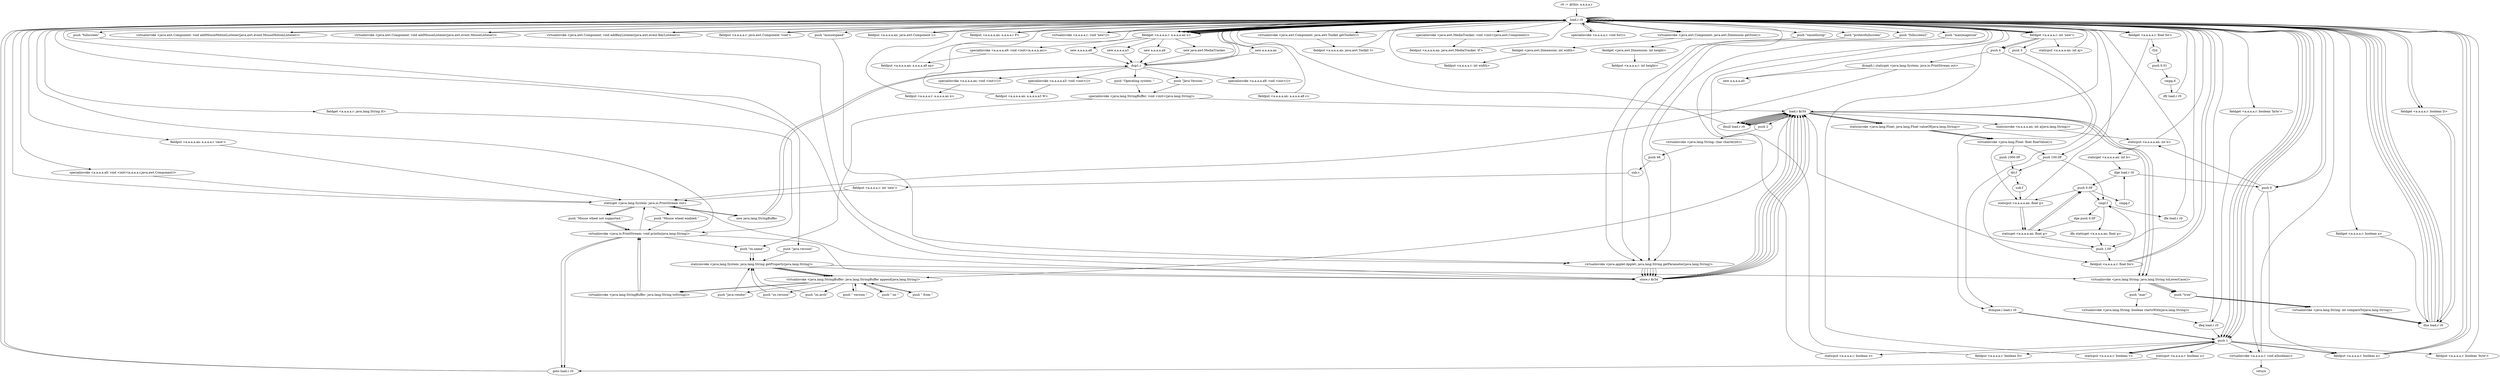 digraph "" {
    "r0 := @this: a.a.a.a.r"
    "load.r r0"
    "r0 := @this: a.a.a.a.r"->"load.r r0";
    "new a.a.a.a.an"
    "load.r r0"->"new a.a.a.a.an";
    "dup1.r"
    "new a.a.a.a.an"->"dup1.r";
    "specialinvoke <a.a.a.a.an: void <init>()>"
    "dup1.r"->"specialinvoke <a.a.a.a.an: void <init>()>";
    "fieldput <a.a.a.a.r: a.a.a.a.an n>"
    "specialinvoke <a.a.a.a.an: void <init>()>"->"fieldput <a.a.a.a.r: a.a.a.a.an n>";
    "fieldput <a.a.a.a.r: a.a.a.a.an n>"->"load.r r0";
    "fieldget <a.a.a.a.r: a.a.a.a.an n>"
    "load.r r0"->"fieldget <a.a.a.a.r: a.a.a.a.an n>";
    "fieldget <a.a.a.a.r: a.a.a.a.an n>"->"load.r r0";
    "fieldput <a.a.a.a.an: a.a.a.a.r 'case'>"
    "load.r r0"->"fieldput <a.a.a.a.an: a.a.a.a.r 'case'>";
    "staticget <java.lang.System: java.io.PrintStream out>"
    "fieldput <a.a.a.a.an: a.a.a.a.r 'case'>"->"staticget <java.lang.System: java.io.PrintStream out>";
    "staticget <java.lang.System: java.io.PrintStream out>"->"load.r r0";
    "fieldget <a.a.a.a.r: java.lang.String H>"
    "load.r r0"->"fieldget <a.a.a.a.r: java.lang.String H>";
    "virtualinvoke <java.io.PrintStream: void println(java.lang.String)>"
    "fieldget <a.a.a.a.r: java.lang.String H>"->"virtualinvoke <java.io.PrintStream: void println(java.lang.String)>";
    "virtualinvoke <java.io.PrintStream: void println(java.lang.String)>"->"load.r r0";
    "push \"java.version\""
    "load.r r0"->"push \"java.version\"";
    "staticinvoke <java.lang.System: java.lang.String getProperty(java.lang.String)>"
    "push \"java.version\""->"staticinvoke <java.lang.System: java.lang.String getProperty(java.lang.String)>";
    "store.r $r34"
    "staticinvoke <java.lang.System: java.lang.String getProperty(java.lang.String)>"->"store.r $r34";
    "load.r $r34"
    "store.r $r34"->"load.r $r34";
    "push 2"
    "load.r $r34"->"push 2";
    "virtualinvoke <java.lang.String: char charAt(int)>"
    "push 2"->"virtualinvoke <java.lang.String: char charAt(int)>";
    "push 48"
    "virtualinvoke <java.lang.String: char charAt(int)>"->"push 48";
    "sub.c"
    "push 48"->"sub.c";
    "fieldput <a.a.a.a.r: int 'new'>"
    "sub.c"->"fieldput <a.a.a.a.r: int 'new'>";
    "fieldput <a.a.a.a.r: int 'new'>"->"staticget <java.lang.System: java.io.PrintStream out>";
    "new java.lang.StringBuffer"
    "staticget <java.lang.System: java.io.PrintStream out>"->"new java.lang.StringBuffer";
    "new java.lang.StringBuffer"->"dup1.r";
    "push \"Java Version: \""
    "dup1.r"->"push \"Java Version: \"";
    "specialinvoke <java.lang.StringBuffer: void <init>(java.lang.String)>"
    "push \"Java Version: \""->"specialinvoke <java.lang.StringBuffer: void <init>(java.lang.String)>";
    "specialinvoke <java.lang.StringBuffer: void <init>(java.lang.String)>"->"load.r $r34";
    "virtualinvoke <java.lang.StringBuffer: java.lang.StringBuffer append(java.lang.String)>"
    "load.r $r34"->"virtualinvoke <java.lang.StringBuffer: java.lang.StringBuffer append(java.lang.String)>";
    "push \" from \""
    "virtualinvoke <java.lang.StringBuffer: java.lang.StringBuffer append(java.lang.String)>"->"push \" from \"";
    "push \" from \""->"virtualinvoke <java.lang.StringBuffer: java.lang.StringBuffer append(java.lang.String)>";
    "push \"java.vendor\""
    "virtualinvoke <java.lang.StringBuffer: java.lang.StringBuffer append(java.lang.String)>"->"push \"java.vendor\"";
    "push \"java.vendor\""->"staticinvoke <java.lang.System: java.lang.String getProperty(java.lang.String)>";
    "staticinvoke <java.lang.System: java.lang.String getProperty(java.lang.String)>"->"virtualinvoke <java.lang.StringBuffer: java.lang.StringBuffer append(java.lang.String)>";
    "virtualinvoke <java.lang.StringBuffer: java.lang.String toString()>"
    "virtualinvoke <java.lang.StringBuffer: java.lang.StringBuffer append(java.lang.String)>"->"virtualinvoke <java.lang.StringBuffer: java.lang.String toString()>";
    "virtualinvoke <java.lang.StringBuffer: java.lang.String toString()>"->"virtualinvoke <java.io.PrintStream: void println(java.lang.String)>";
    "virtualinvoke <java.io.PrintStream: void println(java.lang.String)>"->"staticget <java.lang.System: java.io.PrintStream out>";
    "staticget <java.lang.System: java.io.PrintStream out>"->"new java.lang.StringBuffer";
    "new java.lang.StringBuffer"->"dup1.r";
    "push \"Operating system: \""
    "dup1.r"->"push \"Operating system: \"";
    "push \"Operating system: \""->"specialinvoke <java.lang.StringBuffer: void <init>(java.lang.String)>";
    "push \"os.name\""
    "specialinvoke <java.lang.StringBuffer: void <init>(java.lang.String)>"->"push \"os.name\"";
    "push \"os.name\""->"staticinvoke <java.lang.System: java.lang.String getProperty(java.lang.String)>";
    "staticinvoke <java.lang.System: java.lang.String getProperty(java.lang.String)>"->"virtualinvoke <java.lang.StringBuffer: java.lang.StringBuffer append(java.lang.String)>";
    "push \" version \""
    "virtualinvoke <java.lang.StringBuffer: java.lang.StringBuffer append(java.lang.String)>"->"push \" version \"";
    "push \" version \""->"virtualinvoke <java.lang.StringBuffer: java.lang.StringBuffer append(java.lang.String)>";
    "push \"os.version\""
    "virtualinvoke <java.lang.StringBuffer: java.lang.StringBuffer append(java.lang.String)>"->"push \"os.version\"";
    "push \"os.version\""->"staticinvoke <java.lang.System: java.lang.String getProperty(java.lang.String)>";
    "staticinvoke <java.lang.System: java.lang.String getProperty(java.lang.String)>"->"virtualinvoke <java.lang.StringBuffer: java.lang.StringBuffer append(java.lang.String)>";
    "push \" on \""
    "virtualinvoke <java.lang.StringBuffer: java.lang.StringBuffer append(java.lang.String)>"->"push \" on \"";
    "push \" on \""->"virtualinvoke <java.lang.StringBuffer: java.lang.StringBuffer append(java.lang.String)>";
    "push \"os.arch\""
    "virtualinvoke <java.lang.StringBuffer: java.lang.StringBuffer append(java.lang.String)>"->"push \"os.arch\"";
    "push \"os.arch\""->"staticinvoke <java.lang.System: java.lang.String getProperty(java.lang.String)>";
    "staticinvoke <java.lang.System: java.lang.String getProperty(java.lang.String)>"->"virtualinvoke <java.lang.StringBuffer: java.lang.StringBuffer append(java.lang.String)>";
    "virtualinvoke <java.lang.StringBuffer: java.lang.StringBuffer append(java.lang.String)>"->"virtualinvoke <java.lang.StringBuffer: java.lang.String toString()>";
    "virtualinvoke <java.lang.StringBuffer: java.lang.String toString()>"->"virtualinvoke <java.io.PrintStream: void println(java.lang.String)>";
    "virtualinvoke <java.io.PrintStream: void println(java.lang.String)>"->"push \"os.name\"";
    "push \"os.name\""->"staticinvoke <java.lang.System: java.lang.String getProperty(java.lang.String)>";
    "virtualinvoke <java.lang.String: java.lang.String toLowerCase()>"
    "staticinvoke <java.lang.System: java.lang.String getProperty(java.lang.String)>"->"virtualinvoke <java.lang.String: java.lang.String toLowerCase()>";
    "push \"mac\""
    "virtualinvoke <java.lang.String: java.lang.String toLowerCase()>"->"push \"mac\"";
    "virtualinvoke <java.lang.String: boolean startsWith(java.lang.String)>"
    "push \"mac\""->"virtualinvoke <java.lang.String: boolean startsWith(java.lang.String)>";
    "ifeq load.r r0"
    "virtualinvoke <java.lang.String: boolean startsWith(java.lang.String)>"->"ifeq load.r r0";
    "push 1"
    "ifeq load.r r0"->"push 1";
    "staticput <a.a.a.a.r: boolean z>"
    "push 1"->"staticput <a.a.a.a.r: boolean z>";
    "staticput <a.a.a.a.r: boolean z>"->"load.r r0";
    "fieldget <a.a.a.a.r: int 'new'>"
    "load.r r0"->"fieldget <a.a.a.a.r: int 'new'>";
    "push 3"
    "fieldget <a.a.a.a.r: int 'new'>"->"push 3";
    "ifcmpne.i load.r r0"
    "push 3"->"ifcmpne.i load.r r0";
    "ifcmpne.i load.r r0"->"push 1";
    "staticput <a.a.a.a.r: boolean v>"
    "push 1"->"staticput <a.a.a.a.r: boolean v>";
    "staticput <a.a.a.a.r: boolean v>"->"load.r r0";
    "load.r r0"->"fieldget <a.a.a.a.r: int 'new'>";
    "push 4"
    "fieldget <a.a.a.a.r: int 'new'>"->"push 4";
    "push 4"->"ifcmpne.i load.r r0";
    "ifcmpne.i load.r r0"->"push 1";
    "push 1"->"staticput <a.a.a.a.r: boolean v>";
    "staticput <a.a.a.a.r: boolean v>"->"push 1";
    "staticput <a.a.a.a.r: boolean u>"
    "push 1"->"staticput <a.a.a.a.r: boolean u>";
    "goto load.r r0"
    "staticput <a.a.a.a.r: boolean u>"->"goto load.r r0";
    "goto load.r r0"->"load.r r0";
    "load.r r0"->"load.r r0";
    "virtualinvoke <java.awt.Component: void addMouseMotionListener(java.awt.event.MouseMotionListener)>"
    "load.r r0"->"virtualinvoke <java.awt.Component: void addMouseMotionListener(java.awt.event.MouseMotionListener)>";
    "virtualinvoke <java.awt.Component: void addMouseMotionListener(java.awt.event.MouseMotionListener)>"->"load.r r0";
    "load.r r0"->"load.r r0";
    "virtualinvoke <java.awt.Component: void addMouseListener(java.awt.event.MouseListener)>"
    "load.r r0"->"virtualinvoke <java.awt.Component: void addMouseListener(java.awt.event.MouseListener)>";
    "virtualinvoke <java.awt.Component: void addMouseListener(java.awt.event.MouseListener)>"->"load.r r0";
    "load.r r0"->"load.r r0";
    "virtualinvoke <java.awt.Component: void addKeyListener(java.awt.event.KeyListener)>"
    "load.r r0"->"virtualinvoke <java.awt.Component: void addKeyListener(java.awt.event.KeyListener)>";
    "virtualinvoke <java.awt.Component: void addKeyListener(java.awt.event.KeyListener)>"->"load.r r0";
    "load.r r0"->"load.r r0";
    "fieldput <a.a.a.a.r: java.awt.Component 'void'>"
    "load.r r0"->"fieldput <a.a.a.a.r: java.awt.Component 'void'>";
    "fieldput <a.a.a.a.r: java.awt.Component 'void'>"->"load.r r0";
    "load.r r0"->"load.r r0";
    "virtualinvoke <java.awt.Component: java.awt.Dimension getSize()>"
    "load.r r0"->"virtualinvoke <java.awt.Component: java.awt.Dimension getSize()>";
    "fieldget <java.awt.Dimension: int width>"
    "virtualinvoke <java.awt.Component: java.awt.Dimension getSize()>"->"fieldget <java.awt.Dimension: int width>";
    "fieldput <a.a.a.a.r: int width>"
    "fieldget <java.awt.Dimension: int width>"->"fieldput <a.a.a.a.r: int width>";
    "fieldput <a.a.a.a.r: int width>"->"load.r r0";
    "load.r r0"->"load.r r0";
    "load.r r0"->"virtualinvoke <java.awt.Component: java.awt.Dimension getSize()>";
    "fieldget <java.awt.Dimension: int height>"
    "virtualinvoke <java.awt.Component: java.awt.Dimension getSize()>"->"fieldget <java.awt.Dimension: int height>";
    "fieldput <a.a.a.a.r: int height>"
    "fieldget <java.awt.Dimension: int height>"->"fieldput <a.a.a.a.r: int height>";
    "fieldput <a.a.a.a.r: int height>"->"load.r r0";
    "load.r r0"->"fieldget <a.a.a.a.r: a.a.a.a.an n>";
    "fieldget <a.a.a.a.r: a.a.a.a.an n>"->"load.r r0";
    "fieldput <a.a.a.a.an: java.awt.Component L>"
    "load.r r0"->"fieldput <a.a.a.a.an: java.awt.Component L>";
    "fieldput <a.a.a.a.an: java.awt.Component L>"->"load.r r0";
    "load.r r0"->"fieldget <a.a.a.a.r: a.a.a.a.an n>";
    "fieldget <a.a.a.a.r: a.a.a.a.an n>"->"load.r r0";
    "virtualinvoke <java.awt.Component: java.awt.Toolkit getToolkit()>"
    "load.r r0"->"virtualinvoke <java.awt.Component: java.awt.Toolkit getToolkit()>";
    "fieldput <a.a.a.a.an: java.awt.Toolkit I>"
    "virtualinvoke <java.awt.Component: java.awt.Toolkit getToolkit()>"->"fieldput <a.a.a.a.an: java.awt.Toolkit I>";
    "fieldput <a.a.a.a.an: java.awt.Toolkit I>"->"load.r r0";
    "load.r r0"->"fieldget <a.a.a.a.r: a.a.a.a.an n>";
    "new a.a.a.a.a3"
    "fieldget <a.a.a.a.r: a.a.a.a.an n>"->"new a.a.a.a.a3";
    "new a.a.a.a.a3"->"dup1.r";
    "specialinvoke <a.a.a.a.a3: void <init>()>"
    "dup1.r"->"specialinvoke <a.a.a.a.a3: void <init>()>";
    "fieldput <a.a.a.a.an: a.a.a.a.a3 W>"
    "specialinvoke <a.a.a.a.a3: void <init>()>"->"fieldput <a.a.a.a.an: a.a.a.a.a3 W>";
    "fieldput <a.a.a.a.an: a.a.a.a.a3 W>"->"load.r r0";
    "load.r r0"->"fieldget <a.a.a.a.r: a.a.a.a.an n>";
    "new a.a.a.a.a9"
    "fieldget <a.a.a.a.r: a.a.a.a.an n>"->"new a.a.a.a.a9";
    "new a.a.a.a.a9"->"dup1.r";
    "dup1.r"->"load.r r0";
    "load.r r0"->"fieldget <a.a.a.a.r: a.a.a.a.an n>";
    "specialinvoke <a.a.a.a.a9: void <init>(a.a.a.a.an)>"
    "fieldget <a.a.a.a.r: a.a.a.a.an n>"->"specialinvoke <a.a.a.a.a9: void <init>(a.a.a.a.an)>";
    "fieldput <a.a.a.a.an: a.a.a.a.a9 aa>"
    "specialinvoke <a.a.a.a.a9: void <init>(a.a.a.a.an)>"->"fieldput <a.a.a.a.an: a.a.a.a.a9 aa>";
    "fieldput <a.a.a.a.an: a.a.a.a.a9 aa>"->"load.r r0";
    "load.r r0"->"fieldget <a.a.a.a.r: a.a.a.a.an n>";
    "fieldget <a.a.a.a.r: a.a.a.a.an n>"->"load.r r0";
    "fieldput <a.a.a.a.an: a.a.a.a.r P>"
    "load.r r0"->"fieldput <a.a.a.a.an: a.a.a.a.r P>";
    "fieldput <a.a.a.a.an: a.a.a.a.r P>"->"load.r r0";
    "load.r r0"->"fieldget <a.a.a.a.r: a.a.a.a.an n>";
    "new java.awt.MediaTracker"
    "fieldget <a.a.a.a.r: a.a.a.a.an n>"->"new java.awt.MediaTracker";
    "new java.awt.MediaTracker"->"dup1.r";
    "dup1.r"->"load.r r0";
    "specialinvoke <java.awt.MediaTracker: void <init>(java.awt.Component)>"
    "load.r r0"->"specialinvoke <java.awt.MediaTracker: void <init>(java.awt.Component)>";
    "fieldput <a.a.a.a.an: java.awt.MediaTracker 'if'>"
    "specialinvoke <java.awt.MediaTracker: void <init>(java.awt.Component)>"->"fieldput <a.a.a.a.an: java.awt.MediaTracker 'if'>";
    "fieldput <a.a.a.a.an: java.awt.MediaTracker 'if'>"->"load.r r0";
    "load.r r0"->"fieldget <a.a.a.a.r: a.a.a.a.an n>";
    "new a.a.a.a.a8"
    "fieldget <a.a.a.a.r: a.a.a.a.an n>"->"new a.a.a.a.a8";
    "new a.a.a.a.a8"->"dup1.r";
    "specialinvoke <a.a.a.a.a8: void <init>()>"
    "dup1.r"->"specialinvoke <a.a.a.a.a8: void <init>()>";
    "fieldput <a.a.a.a.an: a.a.a.a.a8 s>"
    "specialinvoke <a.a.a.a.a8: void <init>()>"->"fieldput <a.a.a.a.an: a.a.a.a.a8 s>";
    "fieldput <a.a.a.a.an: a.a.a.a.a8 s>"->"load.r r0";
    "load.r r0"->"fieldget <a.a.a.a.r: int 'new'>";
    "staticput <a.a.a.a.an: int aj>"
    "fieldget <a.a.a.a.r: int 'new'>"->"staticput <a.a.a.a.an: int aj>";
    "staticput <a.a.a.a.an: int aj>"->"load.r r0";
    "virtualinvoke <a.a.a.a.r: void 'new'()>"
    "load.r r0"->"virtualinvoke <a.a.a.a.r: void 'new'()>";
    "virtualinvoke <a.a.a.a.r: void 'new'()>"->"load.r r0";
    "push \"maximagesize\""
    "load.r r0"->"push \"maximagesize\"";
    "virtualinvoke <java.applet.Applet: java.lang.String getParameter(java.lang.String)>"
    "push \"maximagesize\""->"virtualinvoke <java.applet.Applet: java.lang.String getParameter(java.lang.String)>";
    "virtualinvoke <java.applet.Applet: java.lang.String getParameter(java.lang.String)>"->"store.r $r34";
    "store.r $r34"->"load.r $r34";
    "ifnull load.r r0"
    "load.r $r34"->"ifnull load.r r0";
    "ifnull load.r r0"->"load.r $r34";
    "staticinvoke <a.a.a.a.an: int a(java.lang.String)>"
    "load.r $r34"->"staticinvoke <a.a.a.a.an: int a(java.lang.String)>";
    "staticput <a.a.a.a.an: int b>"
    "staticinvoke <a.a.a.a.an: int a(java.lang.String)>"->"staticput <a.a.a.a.an: int b>";
    "staticget <a.a.a.a.an: int b>"
    "staticput <a.a.a.a.an: int b>"->"staticget <a.a.a.a.an: int b>";
    "ifge load.r r0"
    "staticget <a.a.a.a.an: int b>"->"ifge load.r r0";
    "push 0"
    "ifge load.r r0"->"push 0";
    "push 0"->"staticput <a.a.a.a.an: int b>";
    "staticput <a.a.a.a.an: int b>"->"load.r r0";
    "load.r r0"->"fieldget <a.a.a.a.r: int 'new'>";
    "fieldget <a.a.a.a.r: int 'new'>"->"push 4";
    "ifcmplt.i staticget <java.lang.System: java.io.PrintStream out>"
    "push 4"->"ifcmplt.i staticget <java.lang.System: java.io.PrintStream out>";
    "new a.a.a.a.a0"
    "ifcmplt.i staticget <java.lang.System: java.io.PrintStream out>"->"new a.a.a.a.a0";
    "new a.a.a.a.a0"->"load.r r0";
    "load.r r0"->"load.r r0";
    "specialinvoke <a.a.a.a.a0: void <init>(a.a.a.a.r,java.awt.Component)>"
    "load.r r0"->"specialinvoke <a.a.a.a.a0: void <init>(a.a.a.a.r,java.awt.Component)>";
    "specialinvoke <a.a.a.a.a0: void <init>(a.a.a.a.r,java.awt.Component)>"->"staticget <java.lang.System: java.io.PrintStream out>";
    "push \"Mouse wheel enabled.\""
    "staticget <java.lang.System: java.io.PrintStream out>"->"push \"Mouse wheel enabled.\"";
    "push \"Mouse wheel enabled.\""->"virtualinvoke <java.io.PrintStream: void println(java.lang.String)>";
    "virtualinvoke <java.io.PrintStream: void println(java.lang.String)>"->"goto load.r r0";
    "goto load.r r0"->"load.r r0";
    "push \"mousespeed\""
    "load.r r0"->"push \"mousespeed\"";
    "push \"mousespeed\""->"virtualinvoke <java.applet.Applet: java.lang.String getParameter(java.lang.String)>";
    "virtualinvoke <java.applet.Applet: java.lang.String getParameter(java.lang.String)>"->"store.r $r34";
    "store.r $r34"->"load.r $r34";
    "load.r $r34"->"ifnull load.r r0";
    "ifnull load.r r0"->"load.r r0";
    "load.r r0"->"load.r $r34";
    "staticinvoke <java.lang.Float: java.lang.Float valueOf(java.lang.String)>"
    "load.r $r34"->"staticinvoke <java.lang.Float: java.lang.Float valueOf(java.lang.String)>";
    "virtualinvoke <java.lang.Float: float floatValue()>"
    "staticinvoke <java.lang.Float: java.lang.Float valueOf(java.lang.String)>"->"virtualinvoke <java.lang.Float: float floatValue()>";
    "push 100.0F"
    "virtualinvoke <java.lang.Float: float floatValue()>"->"push 100.0F";
    "div.f"
    "push 100.0F"->"div.f";
    "fieldput <a.a.a.a.r: float for>"
    "div.f"->"fieldput <a.a.a.a.r: float for>";
    "fieldput <a.a.a.a.r: float for>"->"load.r r0";
    "fieldget <a.a.a.a.r: float for>"
    "load.r r0"->"fieldget <a.a.a.a.r: float for>";
    "f2d"
    "fieldget <a.a.a.a.r: float for>"->"f2d";
    "push 0.01"
    "f2d"->"push 0.01";
    "cmpg.d"
    "push 0.01"->"cmpg.d";
    "iflt load.r r0"
    "cmpg.d"->"iflt load.r r0";
    "iflt load.r r0"->"load.r r0";
    "load.r r0"->"fieldget <a.a.a.a.r: float for>";
    "fieldget <a.a.a.a.r: float for>"->"push 100.0F";
    "cmpl.f"
    "push 100.0F"->"cmpl.f";
    "ifle load.r r0"
    "cmpl.f"->"ifle load.r r0";
    "ifle load.r r0"->"load.r r0";
    "push 1.0F"
    "load.r r0"->"push 1.0F";
    "push 1.0F"->"fieldput <a.a.a.a.r: float for>";
    "fieldput <a.a.a.a.r: float for>"->"load.r r0";
    "push \"smoothstop\""
    "load.r r0"->"push \"smoothstop\"";
    "push \"smoothstop\""->"virtualinvoke <java.applet.Applet: java.lang.String getParameter(java.lang.String)>";
    "virtualinvoke <java.applet.Applet: java.lang.String getParameter(java.lang.String)>"->"store.r $r34";
    "store.r $r34"->"load.r $r34";
    "load.r $r34"->"ifnull load.r r0";
    "ifnull load.r r0"->"load.r $r34";
    "load.r $r34"->"staticinvoke <java.lang.Float: java.lang.Float valueOf(java.lang.String)>";
    "staticinvoke <java.lang.Float: java.lang.Float valueOf(java.lang.String)>"->"virtualinvoke <java.lang.Float: float floatValue()>";
    "staticput <a.a.a.a.an: float g>"
    "virtualinvoke <java.lang.Float: float floatValue()>"->"staticput <a.a.a.a.an: float g>";
    "staticget <a.a.a.a.an: float g>"
    "staticput <a.a.a.a.an: float g>"->"staticget <a.a.a.a.an: float g>";
    "push 0.0F"
    "staticget <a.a.a.a.an: float g>"->"push 0.0F";
    "push 0.0F"->"cmpl.f";
    "ifle staticget <a.a.a.a.an: float g>"
    "cmpl.f"->"ifle staticget <a.a.a.a.an: float g>";
    "ifle staticget <a.a.a.a.an: float g>"->"push 1.0F";
    "push 1.0F"->"load.r $r34";
    "load.r $r34"->"staticinvoke <java.lang.Float: java.lang.Float valueOf(java.lang.String)>";
    "staticinvoke <java.lang.Float: java.lang.Float valueOf(java.lang.String)>"->"virtualinvoke <java.lang.Float: float floatValue()>";
    "push 1000.0F"
    "virtualinvoke <java.lang.Float: float floatValue()>"->"push 1000.0F";
    "push 1000.0F"->"div.f";
    "sub.f"
    "div.f"->"sub.f";
    "sub.f"->"staticput <a.a.a.a.an: float g>";
    "staticput <a.a.a.a.an: float g>"->"staticget <a.a.a.a.an: float g>";
    "staticget <a.a.a.a.an: float g>"->"push 1.0F";
    "push 1.0F"->"cmpl.f";
    "ifge push 0.0F"
    "cmpl.f"->"ifge push 0.0F";
    "ifge push 0.0F"->"staticget <a.a.a.a.an: float g>";
    "staticget <a.a.a.a.an: float g>"->"push 0.0F";
    "cmpg.f"
    "push 0.0F"->"cmpg.f";
    "cmpg.f"->"ifge load.r r0";
    "ifge load.r r0"->"push 0.0F";
    "push 0.0F"->"staticput <a.a.a.a.an: float g>";
    "staticput <a.a.a.a.an: float g>"->"load.r r0";
    "push \"fullscreen2\""
    "load.r r0"->"push \"fullscreen2\"";
    "push \"fullscreen2\""->"virtualinvoke <java.applet.Applet: java.lang.String getParameter(java.lang.String)>";
    "virtualinvoke <java.applet.Applet: java.lang.String getParameter(java.lang.String)>"->"store.r $r34";
    "store.r $r34"->"load.r $r34";
    "load.r $r34"->"ifnull load.r r0";
    "ifnull load.r r0"->"load.r $r34";
    "load.r $r34"->"virtualinvoke <java.lang.String: java.lang.String toLowerCase()>";
    "push \"true\""
    "virtualinvoke <java.lang.String: java.lang.String toLowerCase()>"->"push \"true\"";
    "virtualinvoke <java.lang.String: int compareTo(java.lang.String)>"
    "push \"true\""->"virtualinvoke <java.lang.String: int compareTo(java.lang.String)>";
    "ifne load.r r0"
    "virtualinvoke <java.lang.String: int compareTo(java.lang.String)>"->"ifne load.r r0";
    "ifne load.r r0"->"load.r r0";
    "load.r r0"->"push 1";
    "fieldput <a.a.a.a.r: boolean D>"
    "push 1"->"fieldput <a.a.a.a.r: boolean D>";
    "fieldput <a.a.a.a.r: boolean D>"->"load.r r0";
    "fieldget <a.a.a.a.r: boolean D>"
    "load.r r0"->"fieldget <a.a.a.a.r: boolean D>";
    "fieldget <a.a.a.a.r: boolean D>"->"ifne load.r r0";
    "ifne load.r r0"->"load.r r0";
    "push \"fullscreen\""
    "load.r r0"->"push \"fullscreen\"";
    "push \"fullscreen\""->"virtualinvoke <java.applet.Applet: java.lang.String getParameter(java.lang.String)>";
    "virtualinvoke <java.applet.Applet: java.lang.String getParameter(java.lang.String)>"->"store.r $r34";
    "store.r $r34"->"load.r $r34";
    "load.r $r34"->"ifnull load.r r0";
    "ifnull load.r r0"->"load.r $r34";
    "load.r $r34"->"virtualinvoke <java.lang.String: java.lang.String toLowerCase()>";
    "virtualinvoke <java.lang.String: java.lang.String toLowerCase()>"->"push \"true\"";
    "push \"true\""->"virtualinvoke <java.lang.String: int compareTo(java.lang.String)>";
    "virtualinvoke <java.lang.String: int compareTo(java.lang.String)>"->"ifne load.r r0";
    "ifne load.r r0"->"load.r r0";
    "load.r r0"->"push 1";
    "fieldput <a.a.a.a.r: boolean a>"
    "push 1"->"fieldput <a.a.a.a.r: boolean a>";
    "fieldput <a.a.a.a.r: boolean a>"->"load.r r0";
    "push \"protectfullscreen\""
    "load.r r0"->"push \"protectfullscreen\"";
    "push \"protectfullscreen\""->"virtualinvoke <java.applet.Applet: java.lang.String getParameter(java.lang.String)>";
    "virtualinvoke <java.applet.Applet: java.lang.String getParameter(java.lang.String)>"->"store.r $r34";
    "store.r $r34"->"load.r $r34";
    "load.r $r34"->"ifnull load.r r0";
    "ifnull load.r r0"->"load.r $r34";
    "load.r $r34"->"virtualinvoke <java.lang.String: java.lang.String toLowerCase()>";
    "virtualinvoke <java.lang.String: java.lang.String toLowerCase()>"->"push \"true\"";
    "push \"true\""->"virtualinvoke <java.lang.String: int compareTo(java.lang.String)>";
    "virtualinvoke <java.lang.String: int compareTo(java.lang.String)>"->"ifne load.r r0";
    "ifne load.r r0"->"load.r r0";
    "load.r r0"->"push 1";
    "fieldput <a.a.a.a.r: boolean 'byte'>"
    "push 1"->"fieldput <a.a.a.a.r: boolean 'byte'>";
    "fieldput <a.a.a.a.r: boolean 'byte'>"->"load.r r0";
    "specialinvoke <a.a.a.a.r: void for()>"
    "load.r r0"->"specialinvoke <a.a.a.a.r: void for()>";
    "specialinvoke <a.a.a.a.r: void for()>"->"load.r r0";
    "fieldget <a.a.a.a.r: boolean 'byte'>"
    "load.r r0"->"fieldget <a.a.a.a.r: boolean 'byte'>";
    "fieldget <a.a.a.a.r: boolean 'byte'>"->"ifeq load.r r0";
    "ifeq load.r r0"->"load.r r0";
    "fieldget <a.a.a.a.r: boolean a>"
    "load.r r0"->"fieldget <a.a.a.a.r: boolean a>";
    "fieldget <a.a.a.a.r: boolean a>"->"ifne load.r r0";
    "ifne load.r r0"->"load.r r0";
    "load.r r0"->"fieldget <a.a.a.a.r: boolean D>";
    "fieldget <a.a.a.a.r: boolean D>"->"ifne load.r r0";
    "ifne load.r r0"->"load.r r0";
    "load.r r0"->"push 1";
    "push 1"->"fieldput <a.a.a.a.r: boolean a>";
    "fieldput <a.a.a.a.r: boolean a>"->"load.r r0";
    "load.r r0"->"push 0";
    "virtualinvoke <a.a.a.a.r: void a(boolean)>"
    "push 0"->"virtualinvoke <a.a.a.a.r: void a(boolean)>";
    "virtualinvoke <a.a.a.a.r: void a(boolean)>"->"load.r r0";
    "load.r r0"->"push 0";
    "push 0"->"fieldput <a.a.a.a.r: boolean a>";
    "fieldput <a.a.a.a.r: boolean a>"->"load.r r0";
    "load.r r0"->"push 1";
    "push 1"->"virtualinvoke <a.a.a.a.r: void a(boolean)>";
    "return"
    "virtualinvoke <a.a.a.a.r: void a(boolean)>"->"return";
    "virtualinvoke <java.io.PrintStream: void println(java.lang.String)>"->"store.r $r34";
    "store.r $r34"->"staticget <java.lang.System: java.io.PrintStream out>";
    "push \"Mouse wheel not supported.\""
    "staticget <java.lang.System: java.io.PrintStream out>"->"push \"Mouse wheel not supported.\"";
    "push \"Mouse wheel not supported.\""->"virtualinvoke <java.io.PrintStream: void println(java.lang.String)>";
    "virtualinvoke <java.io.PrintStream: void println(java.lang.String)>"->"goto load.r r0";
    "ifcmplt.i staticget <java.lang.System: java.io.PrintStream out>"->"staticget <java.lang.System: java.io.PrintStream out>";
    "staticget <java.lang.System: java.io.PrintStream out>"->"push \"Mouse wheel not supported.\"";
    "push \"Mouse wheel not supported.\""->"virtualinvoke <java.io.PrintStream: void println(java.lang.String)>";
    "load.r r0"->"store.r $r34";
}
